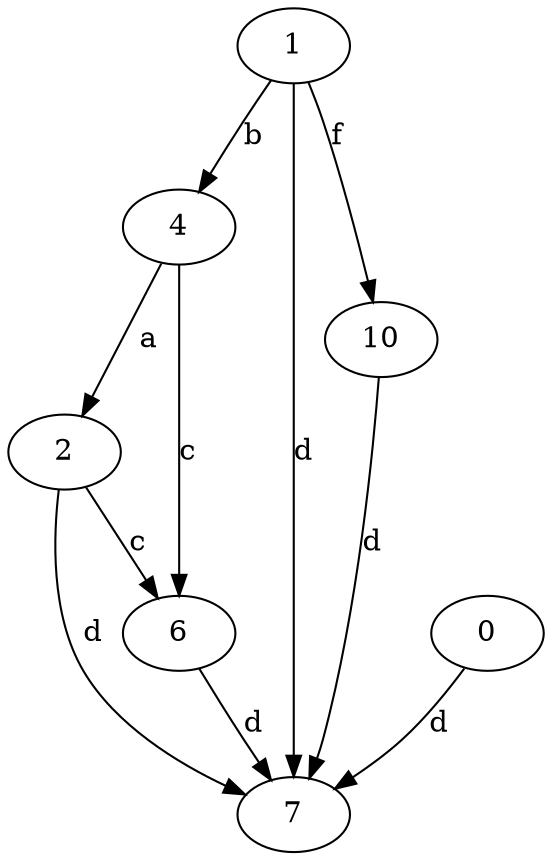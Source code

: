 strict digraph  {
1;
0;
2;
4;
6;
7;
10;
1 -> 4  [label=b];
1 -> 7  [label=d];
1 -> 10  [label=f];
0 -> 7  [label=d];
2 -> 6  [label=c];
2 -> 7  [label=d];
4 -> 2  [label=a];
4 -> 6  [label=c];
6 -> 7  [label=d];
10 -> 7  [label=d];
}
